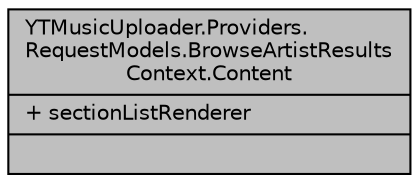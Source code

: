 digraph "YTMusicUploader.Providers.RequestModels.BrowseArtistResultsContext.Content"
{
 // LATEX_PDF_SIZE
  edge [fontname="Helvetica",fontsize="10",labelfontname="Helvetica",labelfontsize="10"];
  node [fontname="Helvetica",fontsize="10",shape=record];
  Node1 [label="{YTMusicUploader.Providers.\lRequestModels.BrowseArtistResults\lContext.Content\n|+ sectionListRenderer\l|}",height=0.2,width=0.4,color="black", fillcolor="grey75", style="filled", fontcolor="black",tooltip=" "];
}
